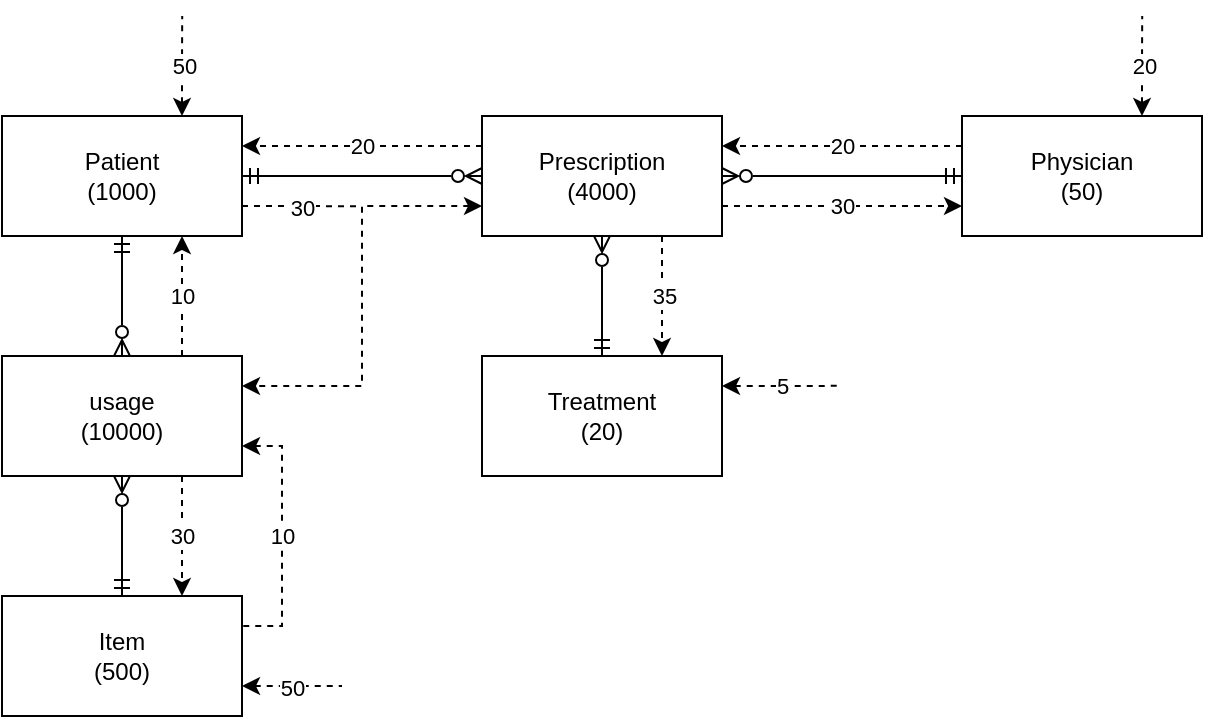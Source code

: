 <mxfile version="16.1.2" type="device"><diagram id="aW1L09CMYT2xmHzfeJRz" name="Page-1"><mxGraphModel dx="883" dy="670" grid="1" gridSize="10" guides="1" tooltips="1" connect="1" arrows="1" fold="1" page="1" pageScale="1" pageWidth="1700" pageHeight="1100" math="0" shadow="0"><root><mxCell id="0"/><mxCell id="1" parent="0"/><mxCell id="P5uNoVP0TgtFI61QwaGt-8" style="edgeStyle=orthogonalEdgeStyle;rounded=0;orthogonalLoop=1;jettySize=auto;html=1;exitX=1;exitY=0.5;exitDx=0;exitDy=0;startArrow=ERmandOne;startFill=0;endArrow=ERzeroToMany;endFill=0;" edge="1" parent="1" source="P5uNoVP0TgtFI61QwaGt-1" target="P5uNoVP0TgtFI61QwaGt-2"><mxGeometry relative="1" as="geometry"/></mxCell><mxCell id="P5uNoVP0TgtFI61QwaGt-11" style="edgeStyle=orthogonalEdgeStyle;rounded=0;orthogonalLoop=1;jettySize=auto;html=1;exitX=0.5;exitY=1;exitDx=0;exitDy=0;entryX=0.5;entryY=0;entryDx=0;entryDy=0;endArrow=ERzeroToMany;endFill=0;startArrow=ERmandOne;startFill=0;" edge="1" parent="1" source="P5uNoVP0TgtFI61QwaGt-1" target="P5uNoVP0TgtFI61QwaGt-5"><mxGeometry relative="1" as="geometry"/></mxCell><mxCell id="P5uNoVP0TgtFI61QwaGt-13" value="50" style="edgeStyle=orthogonalEdgeStyle;rounded=0;orthogonalLoop=1;jettySize=auto;html=1;exitX=0.75;exitY=0;exitDx=0;exitDy=0;startArrow=classic;startFill=1;endArrow=none;endFill=0;dashed=1;" edge="1" parent="1" source="P5uNoVP0TgtFI61QwaGt-1"><mxGeometry relative="1" as="geometry"><mxPoint x="330.103" y="190" as="targetPoint"/></mxGeometry></mxCell><mxCell id="P5uNoVP0TgtFI61QwaGt-19" value="30" style="edgeStyle=orthogonalEdgeStyle;rounded=0;orthogonalLoop=1;jettySize=auto;html=1;exitX=1;exitY=0.75;exitDx=0;exitDy=0;dashed=1;startArrow=none;startFill=0;endArrow=none;endFill=0;" edge="1" parent="1" source="P5uNoVP0TgtFI61QwaGt-1"><mxGeometry relative="1" as="geometry"><mxPoint x="420" y="285.172" as="targetPoint"/></mxGeometry></mxCell><mxCell id="P5uNoVP0TgtFI61QwaGt-1" value="Patient&lt;br&gt;(1000)" style="rounded=0;whiteSpace=wrap;html=1;" vertex="1" parent="1"><mxGeometry x="240" y="240" width="120" height="60" as="geometry"/></mxCell><mxCell id="P5uNoVP0TgtFI61QwaGt-9" style="edgeStyle=orthogonalEdgeStyle;rounded=0;orthogonalLoop=1;jettySize=auto;html=1;exitX=1;exitY=0.5;exitDx=0;exitDy=0;entryX=0;entryY=0.5;entryDx=0;entryDy=0;startArrow=ERzeroToMany;startFill=0;endArrow=ERmandOne;endFill=0;" edge="1" parent="1" source="P5uNoVP0TgtFI61QwaGt-2" target="P5uNoVP0TgtFI61QwaGt-3"><mxGeometry relative="1" as="geometry"/></mxCell><mxCell id="P5uNoVP0TgtFI61QwaGt-10" style="edgeStyle=orthogonalEdgeStyle;rounded=0;orthogonalLoop=1;jettySize=auto;html=1;exitX=0.5;exitY=1;exitDx=0;exitDy=0;entryX=0.5;entryY=0;entryDx=0;entryDy=0;startArrow=ERzeroToMany;startFill=0;endArrow=ERmandOne;endFill=0;" edge="1" parent="1" source="P5uNoVP0TgtFI61QwaGt-2"><mxGeometry relative="1" as="geometry"><mxPoint x="540" y="360" as="targetPoint"/></mxGeometry></mxCell><mxCell id="P5uNoVP0TgtFI61QwaGt-15" value="" style="edgeStyle=orthogonalEdgeStyle;rounded=0;orthogonalLoop=1;jettySize=auto;html=1;exitX=0;exitY=0.75;exitDx=0;exitDy=0;entryX=1;entryY=0.25;entryDx=0;entryDy=0;dashed=1;startArrow=classic;startFill=1;endArrow=classic;endFill=1;" edge="1" parent="1" source="P5uNoVP0TgtFI61QwaGt-2" target="P5uNoVP0TgtFI61QwaGt-5"><mxGeometry relative="1" as="geometry"/></mxCell><mxCell id="P5uNoVP0TgtFI61QwaGt-22" value="20" style="edgeStyle=orthogonalEdgeStyle;rounded=0;orthogonalLoop=1;jettySize=auto;html=1;exitX=0;exitY=0.25;exitDx=0;exitDy=0;entryX=1;entryY=0.25;entryDx=0;entryDy=0;dashed=1;startArrow=none;startFill=0;endArrow=classic;endFill=1;" edge="1" parent="1" source="P5uNoVP0TgtFI61QwaGt-2" target="P5uNoVP0TgtFI61QwaGt-1"><mxGeometry relative="1" as="geometry"/></mxCell><mxCell id="P5uNoVP0TgtFI61QwaGt-23" value="30" style="edgeStyle=orthogonalEdgeStyle;rounded=0;orthogonalLoop=1;jettySize=auto;html=1;exitX=1;exitY=0.75;exitDx=0;exitDy=0;entryX=0;entryY=0.75;entryDx=0;entryDy=0;dashed=1;startArrow=none;startFill=0;endArrow=classic;endFill=1;" edge="1" parent="1" source="P5uNoVP0TgtFI61QwaGt-2" target="P5uNoVP0TgtFI61QwaGt-3"><mxGeometry relative="1" as="geometry"/></mxCell><mxCell id="P5uNoVP0TgtFI61QwaGt-24" value="35" style="edgeStyle=orthogonalEdgeStyle;rounded=0;orthogonalLoop=1;jettySize=auto;html=1;exitX=0.75;exitY=1;exitDx=0;exitDy=0;entryX=0.75;entryY=0;entryDx=0;entryDy=0;dashed=1;startArrow=none;startFill=0;endArrow=classic;endFill=1;" edge="1" parent="1" source="P5uNoVP0TgtFI61QwaGt-2"><mxGeometry relative="1" as="geometry"><mxPoint x="570" y="360" as="targetPoint"/></mxGeometry></mxCell><mxCell id="P5uNoVP0TgtFI61QwaGt-2" value="Prescription&lt;br&gt;(4000)" style="rounded=0;whiteSpace=wrap;html=1;" vertex="1" parent="1"><mxGeometry x="480" y="240" width="120" height="60" as="geometry"/></mxCell><mxCell id="P5uNoVP0TgtFI61QwaGt-16" value="20" style="edgeStyle=orthogonalEdgeStyle;rounded=0;orthogonalLoop=1;jettySize=auto;html=1;exitX=0;exitY=0.25;exitDx=0;exitDy=0;dashed=1;startArrow=none;startFill=0;endArrow=classic;endFill=1;entryX=1;entryY=0.25;entryDx=0;entryDy=0;" edge="1" parent="1" source="P5uNoVP0TgtFI61QwaGt-3" target="P5uNoVP0TgtFI61QwaGt-2"><mxGeometry relative="1" as="geometry"><mxPoint x="750.103" y="190" as="targetPoint"/></mxGeometry></mxCell><mxCell id="P5uNoVP0TgtFI61QwaGt-20" value="20" style="edgeStyle=orthogonalEdgeStyle;rounded=0;orthogonalLoop=1;jettySize=auto;html=1;exitX=0.75;exitY=0;exitDx=0;exitDy=0;dashed=1;startArrow=classic;startFill=1;endArrow=none;endFill=0;" edge="1" parent="1" source="P5uNoVP0TgtFI61QwaGt-3"><mxGeometry relative="1" as="geometry"><mxPoint x="810.103" y="190" as="targetPoint"/></mxGeometry></mxCell><mxCell id="P5uNoVP0TgtFI61QwaGt-3" value="Physician&lt;br&gt;(50)" style="rounded=0;whiteSpace=wrap;html=1;" vertex="1" parent="1"><mxGeometry x="720" y="240" width="120" height="60" as="geometry"/></mxCell><mxCell id="P5uNoVP0TgtFI61QwaGt-21" value="5" style="edgeStyle=orthogonalEdgeStyle;rounded=0;orthogonalLoop=1;jettySize=auto;html=1;exitX=1;exitY=0.25;exitDx=0;exitDy=0;dashed=1;startArrow=classic;startFill=1;endArrow=none;endFill=0;" edge="1" parent="1"><mxGeometry relative="1" as="geometry"><mxPoint x="660" y="374.828" as="targetPoint"/><mxPoint x="600" y="375" as="sourcePoint"/><Array as="points"><mxPoint x="650" y="375"/><mxPoint x="650" y="375"/></Array></mxGeometry></mxCell><mxCell id="P5uNoVP0TgtFI61QwaGt-12" style="edgeStyle=orthogonalEdgeStyle;rounded=0;orthogonalLoop=1;jettySize=auto;html=1;exitX=0.5;exitY=1;exitDx=0;exitDy=0;entryX=0.5;entryY=0;entryDx=0;entryDy=0;startArrow=ERzeroToMany;startFill=0;endArrow=ERmandOne;endFill=0;" edge="1" parent="1" source="P5uNoVP0TgtFI61QwaGt-5" target="P5uNoVP0TgtFI61QwaGt-6"><mxGeometry relative="1" as="geometry"/></mxCell><mxCell id="P5uNoVP0TgtFI61QwaGt-18" value="10" style="edgeStyle=orthogonalEdgeStyle;rounded=0;orthogonalLoop=1;jettySize=auto;html=1;exitX=1;exitY=0.75;exitDx=0;exitDy=0;entryX=1;entryY=0.25;entryDx=0;entryDy=0;dashed=1;startArrow=classic;startFill=1;endArrow=none;endFill=0;" edge="1" parent="1" source="P5uNoVP0TgtFI61QwaGt-5" target="P5uNoVP0TgtFI61QwaGt-6"><mxGeometry relative="1" as="geometry"/></mxCell><mxCell id="P5uNoVP0TgtFI61QwaGt-26" value="10" style="edgeStyle=orthogonalEdgeStyle;rounded=0;orthogonalLoop=1;jettySize=auto;html=1;exitX=0.75;exitY=0;exitDx=0;exitDy=0;entryX=0.75;entryY=1;entryDx=0;entryDy=0;dashed=1;startArrow=none;startFill=0;endArrow=classic;endFill=1;" edge="1" parent="1" source="P5uNoVP0TgtFI61QwaGt-5" target="P5uNoVP0TgtFI61QwaGt-1"><mxGeometry relative="1" as="geometry"/></mxCell><mxCell id="P5uNoVP0TgtFI61QwaGt-27" value="30" style="edgeStyle=orthogonalEdgeStyle;rounded=0;orthogonalLoop=1;jettySize=auto;html=1;exitX=0.75;exitY=1;exitDx=0;exitDy=0;entryX=0.75;entryY=0;entryDx=0;entryDy=0;dashed=1;startArrow=none;startFill=0;endArrow=classic;endFill=1;" edge="1" parent="1" source="P5uNoVP0TgtFI61QwaGt-5" target="P5uNoVP0TgtFI61QwaGt-6"><mxGeometry relative="1" as="geometry"/></mxCell><mxCell id="P5uNoVP0TgtFI61QwaGt-5" value="usage&lt;br&gt;(10000)" style="rounded=0;whiteSpace=wrap;html=1;" vertex="1" parent="1"><mxGeometry x="240" y="360" width="120" height="60" as="geometry"/></mxCell><mxCell id="P5uNoVP0TgtFI61QwaGt-17" value="50" style="edgeStyle=orthogonalEdgeStyle;rounded=0;orthogonalLoop=1;jettySize=auto;html=1;exitX=1;exitY=0.75;exitDx=0;exitDy=0;dashed=1;startArrow=classic;startFill=1;endArrow=none;endFill=0;" edge="1" parent="1" source="P5uNoVP0TgtFI61QwaGt-6"><mxGeometry relative="1" as="geometry"><mxPoint x="410" y="525" as="targetPoint"/></mxGeometry></mxCell><mxCell id="P5uNoVP0TgtFI61QwaGt-6" value="Item&lt;br&gt;(500)" style="rounded=0;whiteSpace=wrap;html=1;" vertex="1" parent="1"><mxGeometry x="240" y="480" width="120" height="60" as="geometry"/></mxCell><mxCell id="P5uNoVP0TgtFI61QwaGt-25" value="Treatment&lt;br&gt;(20)" style="rounded=0;whiteSpace=wrap;html=1;" vertex="1" parent="1"><mxGeometry x="480" y="360" width="120" height="60" as="geometry"/></mxCell></root></mxGraphModel></diagram></mxfile>